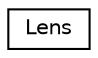 digraph "Graphical Class Hierarchy"
{
 // LATEX_PDF_SIZE
  edge [fontname="Helvetica",fontsize="10",labelfontname="Helvetica",labelfontsize="10"];
  node [fontname="Helvetica",fontsize="10",shape=record];
  rankdir="LR";
  Node0 [label="Lens",height=0.2,width=0.4,color="black", fillcolor="white", style="filled",URL="$class_lens.html",tooltip="A class to represents a lens with multiple planes."];
}
